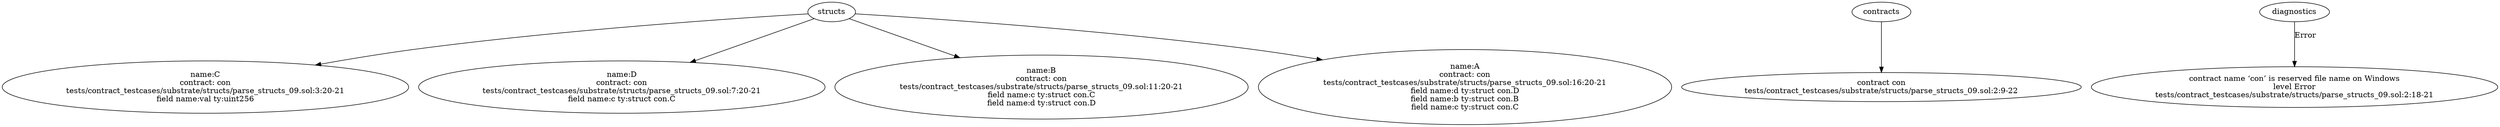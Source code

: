 strict digraph "tests/contract_testcases/substrate/structs/parse_structs_09.sol" {
	C [label="name:C\ncontract: con\ntests/contract_testcases/substrate/structs/parse_structs_09.sol:3:20-21\nfield name:val ty:uint256"]
	D [label="name:D\ncontract: con\ntests/contract_testcases/substrate/structs/parse_structs_09.sol:7:20-21\nfield name:c ty:struct con.C"]
	B [label="name:B\ncontract: con\ntests/contract_testcases/substrate/structs/parse_structs_09.sol:11:20-21\nfield name:c ty:struct con.C\nfield name:d ty:struct con.D"]
	A [label="name:A\ncontract: con\ntests/contract_testcases/substrate/structs/parse_structs_09.sol:16:20-21\nfield name:d ty:struct con.D\nfield name:b ty:struct con.B\nfield name:c ty:struct con.C"]
	contract [label="contract con\ntests/contract_testcases/substrate/structs/parse_structs_09.sol:2:9-22"]
	diagnostic [label="contract name ‘con’ is reserved file name on Windows\nlevel Error\ntests/contract_testcases/substrate/structs/parse_structs_09.sol:2:18-21"]
	structs -> C
	structs -> D
	structs -> B
	structs -> A
	contracts -> contract
	diagnostics -> diagnostic [label="Error"]
}
